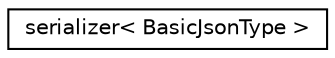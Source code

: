 digraph "Graphical Class Hierarchy"
{
 // LATEX_PDF_SIZE
  edge [fontname="Helvetica",fontsize="10",labelfontname="Helvetica",labelfontsize="10"];
  node [fontname="Helvetica",fontsize="10",shape=record];
  rankdir="LR";
  Node0 [label="serializer\< BasicJsonType \>",height=0.2,width=0.4,color="black", fillcolor="white", style="filled",URL="$classdetail_1_1serializer.html",tooltip=" "];
}
